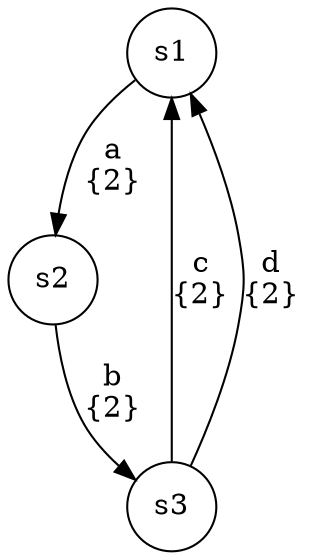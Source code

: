 digraph automaton {
	1 [label=<s1> shape="circle"];
	2 [label=<s2> shape="circle"];
	3 [label=<s3> shape="circle"];
	1 -> 2 [label=<a<br/>{2}> id="1-0-2"];
	2 -> 3 [label=<b<br/>{2}> id="2-0-3"];
	3 -> 1 [label=<c<br/>{2}> id="3-0-1"];
	3 -> 1 [label=<d<br/>{2}> id="3-1-1"];
}